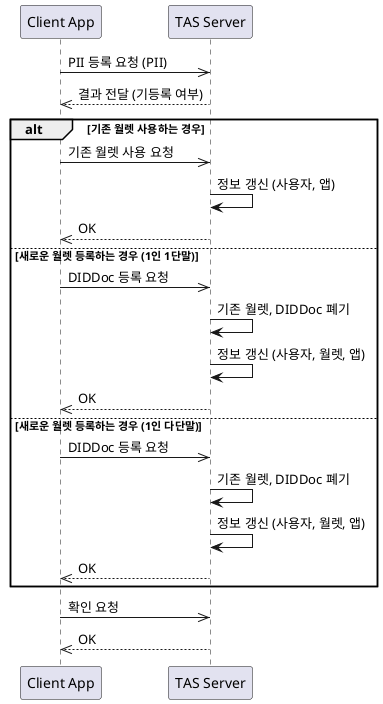 @startuml
participant app as "Client App"
participant tas as "TAS Server"

app ->> tas : PII 등록 요청 (PII)
tas -->> app : 결과 전달 (기등록 여부)

alt 기존 월렛 사용하는 경우
    app ->> tas : 기존 월렛 사용 요청
    tas -> tas : 정보 갱신 (사용자, 앱)
    tas -->> app : OK
else 새로운 월렛 등록하는 경우 (1인 1단말)
    app ->> tas : DIDDoc 등록 요청
    tas -> tas : 기존 월렛, DIDDoc 폐기
    tas -> tas : 정보 갱신 (사용자, 월렛, 앱)
    tas -->> app : OK
else 새로운 월렛 등록하는 경우 (1인 다단말)
    app ->> tas : DIDDoc 등록 요청
    tas -> tas : 기존 월렛, DIDDoc 폐기
    tas -> tas : 정보 갱신 (사용자, 월렛, 앱)
    tas -->> app : OK
end

app ->> tas : 확인 요청
tas -->> app : OK
@enduml